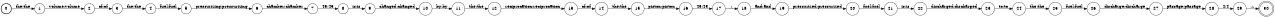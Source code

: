 digraph FST {
rankdir = LR;
size = "8.5,11";
label = "";
center = 1;
orientation = Portrait;
ranksep = "0.4";
nodesep = "0.25";
0 [label = "0", shape = circle, style = bold, fontsize = 14]
	0 -> 1 [label = "the:the", fontsize = 14];
1 [label = "1", shape = circle, style = solid, fontsize = 14]
	1 -> 2 [label = "volume:volume", fontsize = 14];
2 [label = "2", shape = circle, style = solid, fontsize = 14]
	2 -> 3 [label = "of:of", fontsize = 14];
3 [label = "3", shape = circle, style = solid, fontsize = 14]
	3 -> 4 [label = "the:the", fontsize = 14];
4 [label = "4", shape = circle, style = solid, fontsize = 14]
	4 -> 5 [label = "fuel:fuel", fontsize = 14];
5 [label = "5", shape = circle, style = solid, fontsize = 14]
	5 -> 6 [label = "pressurizing:pressurizing", fontsize = 14];
6 [label = "6", shape = circle, style = solid, fontsize = 14]
	6 -> 7 [label = "chamber:chamber", fontsize = 14];
7 [label = "7", shape = circle, style = solid, fontsize = 14]
	7 -> 8 [label = "45:45", fontsize = 14];
8 [label = "8", shape = circle, style = solid, fontsize = 14]
	8 -> 9 [label = "is:is", fontsize = 14];
9 [label = "9", shape = circle, style = solid, fontsize = 14]
	9 -> 10 [label = "changed:changed", fontsize = 14];
10 [label = "10", shape = circle, style = solid, fontsize = 14]
	10 -> 11 [label = "by:by", fontsize = 14];
11 [label = "11", shape = circle, style = solid, fontsize = 14]
	11 -> 12 [label = "the:the", fontsize = 14];
12 [label = "12", shape = circle, style = solid, fontsize = 14]
	12 -> 13 [label = "reciprocation:reciprocation", fontsize = 14];
13 [label = "13", shape = circle, style = solid, fontsize = 14]
	13 -> 14 [label = "of:of", fontsize = 14];
14 [label = "14", shape = circle, style = solid, fontsize = 14]
	14 -> 15 [label = "the:the", fontsize = 14];
15 [label = "15", shape = circle, style = solid, fontsize = 14]
	15 -> 16 [label = "piston:piston", fontsize = 14];
16 [label = "16", shape = circle, style = solid, fontsize = 14]
	16 -> 17 [label = "43:43", fontsize = 14];
17 [label = "17", shape = circle, style = solid, fontsize = 14]
	17 -> 18 [label = ",:,", fontsize = 14];
18 [label = "18", shape = circle, style = solid, fontsize = 14]
	18 -> 19 [label = "and:and", fontsize = 14];
19 [label = "19", shape = circle, style = solid, fontsize = 14]
	19 -> 20 [label = "pressurized:pressurized", fontsize = 14];
20 [label = "20", shape = circle, style = solid, fontsize = 14]
	20 -> 21 [label = "fuel:fuel", fontsize = 14];
21 [label = "21", shape = circle, style = solid, fontsize = 14]
	21 -> 22 [label = "is:is", fontsize = 14];
22 [label = "22", shape = circle, style = solid, fontsize = 14]
	22 -> 23 [label = "discharged:discharged", fontsize = 14];
23 [label = "23", shape = circle, style = solid, fontsize = 14]
	23 -> 24 [label = "to:to", fontsize = 14];
24 [label = "24", shape = circle, style = solid, fontsize = 14]
	24 -> 25 [label = "the:the", fontsize = 14];
25 [label = "25", shape = circle, style = solid, fontsize = 14]
	25 -> 26 [label = "fuel:fuel", fontsize = 14];
26 [label = "26", shape = circle, style = solid, fontsize = 14]
	26 -> 27 [label = "discharge:discharge", fontsize = 14];
27 [label = "27", shape = circle, style = solid, fontsize = 14]
	27 -> 28 [label = "passage:passage", fontsize = 14];
28 [label = "28", shape = circle, style = solid, fontsize = 14]
	28 -> 29 [label = "4:4", fontsize = 14];
29 [label = "29", shape = circle, style = solid, fontsize = 14]
	29 -> 30 [label = ".:.", fontsize = 14];
30 [label = "30", shape = doublecircle, style = solid, fontsize = 14]
}

